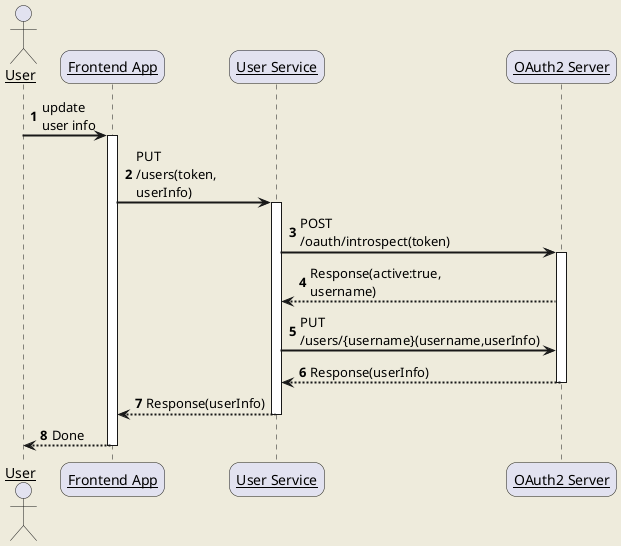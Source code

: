 @startuml
skinparam backgroundColor #EEEBDC
skinparam handwritten false
skinparam sequenceArrowThickness 2
skinparam roundcorner 20
skinparam maxmessagesize 60
skinparam sequenceParticipant underline

actor User
participant "Frontend App" as Frontend
participant "User Service" as UserService
participant "OAuth2 Server" as OAuth

autonumber 1
User -> Frontend: update user info
activate Frontend

Frontend -> UserService: PUT /users(token, userInfo)
activate UserService

UserService -> OAuth: POST /oauth/introspect(token)
activate OAuth
OAuth --> UserService: Response(active:true, username)

UserService -> OAuth: PUT /users/{username}(username,userInfo)

OAuth --> UserService: Response(userInfo)
deactivate OAuth

UserService --> Frontend: Response(userInfo)
deactivate UserService

Frontend --> User: Done
deactivate Frontend
@enduml